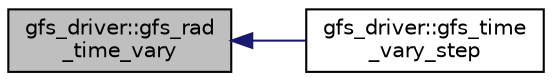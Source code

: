 digraph "gfs_driver::gfs_rad_time_vary"
{
  edge [fontname="Helvetica",fontsize="10",labelfontname="Helvetica",labelfontsize="10"];
  node [fontname="Helvetica",fontsize="10",shape=record];
  rankdir="LR";
  Node12 [label="gfs_driver::gfs_rad\l_time_vary",height=0.2,width=0.4,color="black", fillcolor="grey75", style="filled", fontcolor="black"];
  Node12 -> Node13 [dir="back",color="midnightblue",fontsize="10",style="solid",fontname="Helvetica"];
  Node13 [label="gfs_driver::gfs_time\l_vary_step",height=0.2,width=0.4,color="black", fillcolor="white", style="filled",URL="$namespacegfs__driver.html#ad673b930d2e2319a99586ec2232ebea0"];
}
